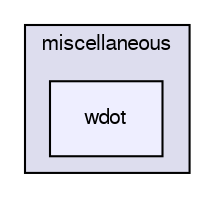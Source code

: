 digraph "applications/utilities/postProcessing/miscellaneous/wdot" {
  bgcolor=transparent;
  compound=true
  node [ fontsize="10", fontname="FreeSans"];
  edge [ labelfontsize="10", labelfontname="FreeSans"];
  subgraph clusterdir_2e3c7ef0b2b6965fe976cda0e513e145 {
    graph [ bgcolor="#ddddee", pencolor="black", label="miscellaneous" fontname="FreeSans", fontsize="10", URL="dir_2e3c7ef0b2b6965fe976cda0e513e145.html"]
  dir_6156acef6dac4fb5fe111a255979675a [shape=box, label="wdot", style="filled", fillcolor="#eeeeff", pencolor="black", URL="dir_6156acef6dac4fb5fe111a255979675a.html"];
  }
}
